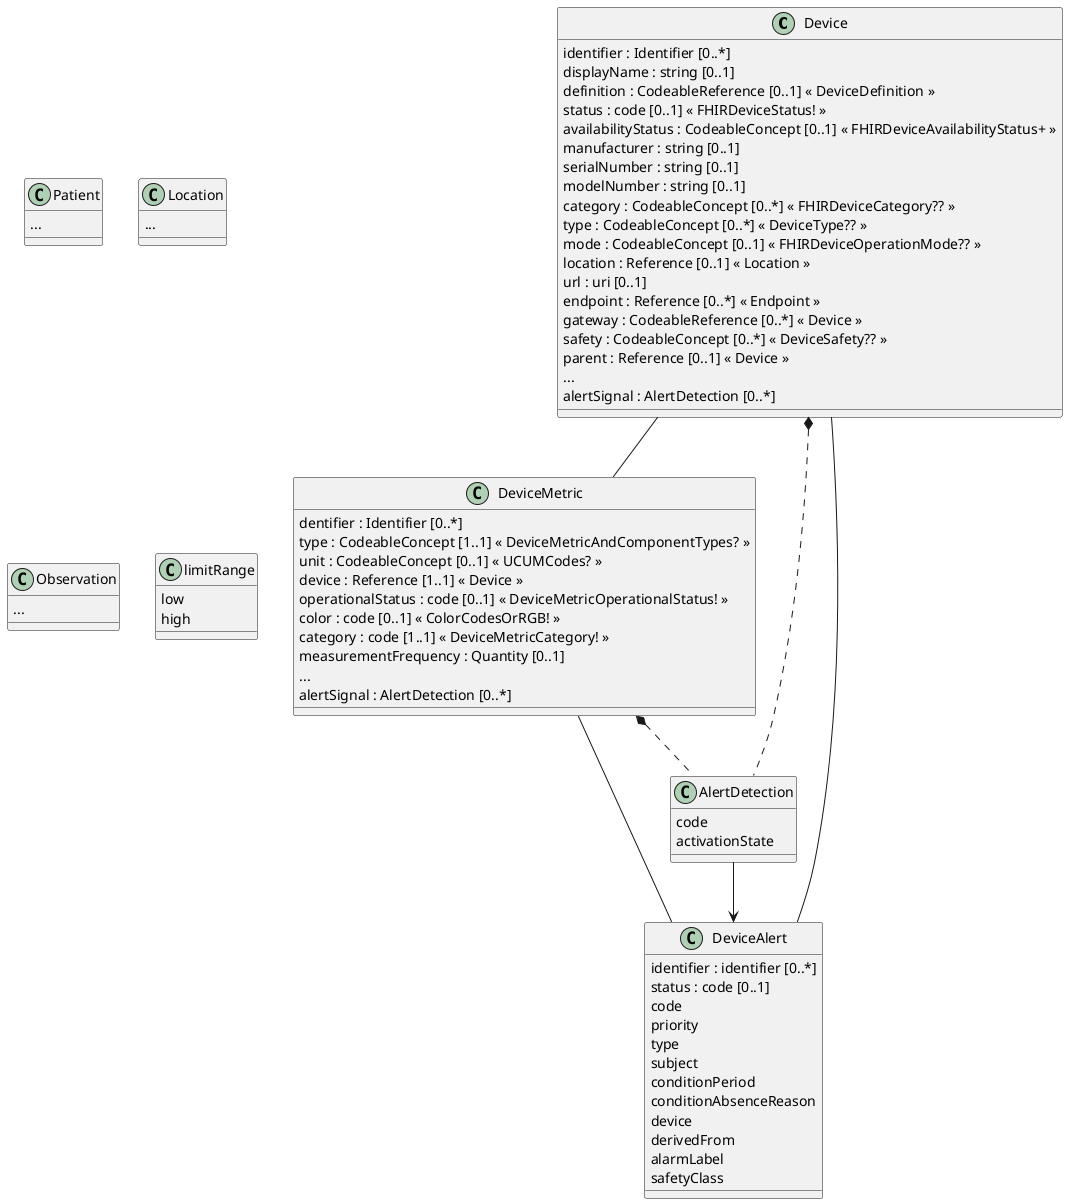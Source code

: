 @startuml

 
class Device
{
identifier : Identifier [0..*]
displayName : string [0..1]
definition : CodeableReference [0..1] « DeviceDefinition »
status : code [0..1] « FHIRDeviceStatus! »
availabilityStatus : CodeableConcept [0..1] « FHIRDeviceAvailabilityStatus+ »
manufacturer : string [0..1]
serialNumber : string [0..1]
modelNumber : string [0..1]
category : CodeableConcept [0..*] « FHIRDeviceCategory?? »
type : CodeableConcept [0..*] « DeviceType?? »
mode : CodeableConcept [0..1] « FHIRDeviceOperationMode?? »
location : Reference [0..1] « Location »
url : uri [0..1]
endpoint : Reference [0..*] « Endpoint »
gateway : CodeableReference [0..*] « Device »
safety : CodeableConcept [0..*] « DeviceSafety?? »
parent : Reference [0..1] « Device »
...
alertSignal : AlertDetection [0..*]
}

 

class DeviceMetric
{
dentifier : Identifier [0..*]
type : CodeableConcept [1..1] « DeviceMetricAndComponentTypes? »
unit : CodeableConcept [0..1] « UCUMCodes? »
device : Reference [1..1] « Device »
operationalStatus : code [0..1] « DeviceMetricOperationalStatus! »
color : code [0..1] « ColorCodesOrRGB! »
category : code [1..1] « DeviceMetricCategory! »
measurementFrequency : Quantity [0..1]
...
alertSignal : AlertDetection [0..*]
}
 

class DeviceAlert
{
identifier : identifier [0..*]
status : code [0..1]
code
priority
type
subject
conditionPeriod
conditionAbsenceReason
device
derivedFrom
alarmLabel
safetyClass
}

 

class AlertDetection
{
    code
    activationState
}

 class Patient 
{
    ...
}

class Location
{
    ...
}

class Observation
{
    ...
}


class limitRange
{
    low
    high
}
 
Device -- DeviceAlert 
Device -- DeviceMetric
DeviceMetric -- DeviceAlert
AlertDetection --> DeviceAlert
Device *.. AlertDetection
DeviceMetric *.. AlertDetection 


@enduml
